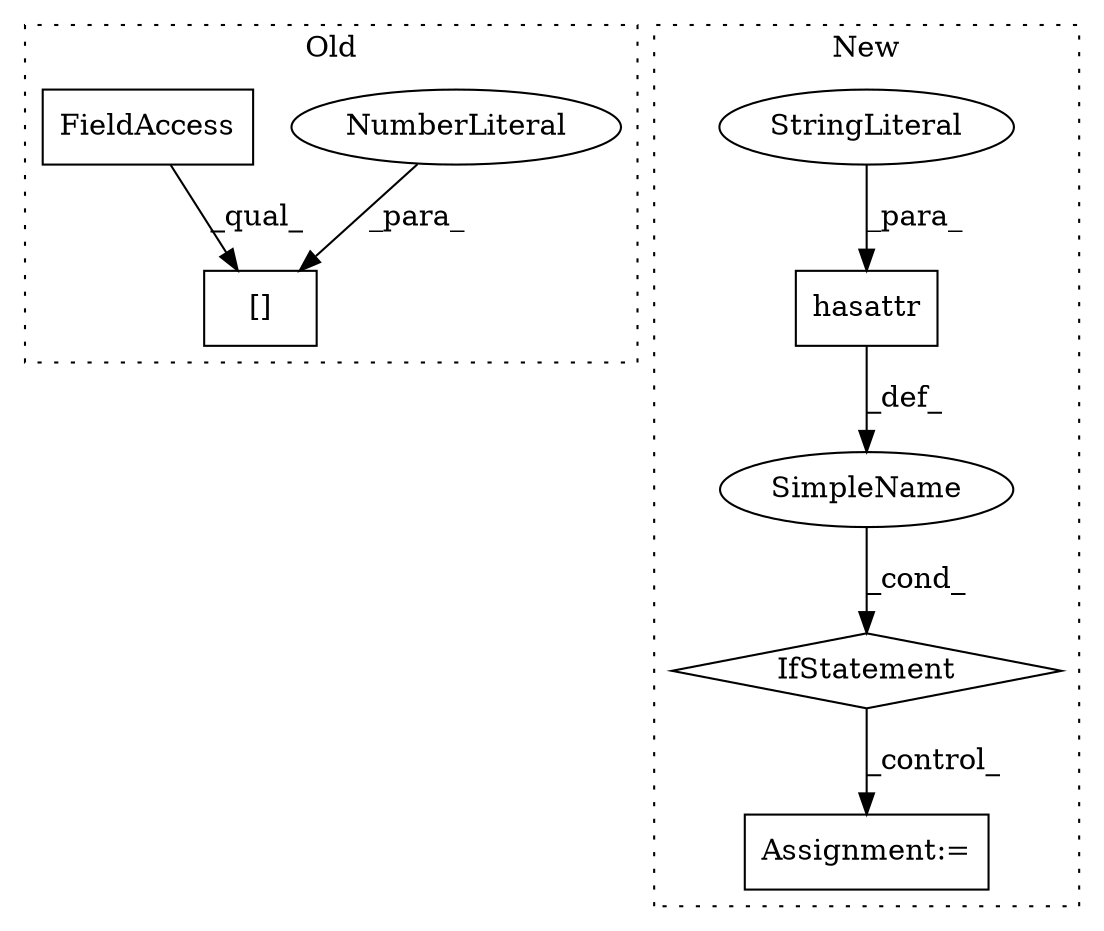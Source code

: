digraph G {
subgraph cluster0 {
1 [label="[]" a="2" s="42067,42082" l="14,1" shape="box"];
5 [label="NumberLiteral" a="34" s="42081" l="1" shape="ellipse"];
8 [label="FieldAccess" a="22" s="42067" l="13" shape="box"];
label = "Old";
style="dotted";
}
subgraph cluster1 {
2 [label="hasattr" a="32" s="29495,29521" l="8,1" shape="box"];
3 [label="IfStatement" a="25" s="29491,29522" l="4,2" shape="diamond"];
4 [label="StringLiteral" a="45" s="29512" l="9" shape="ellipse"];
6 [label="SimpleName" a="42" s="" l="" shape="ellipse"];
7 [label="Assignment:=" a="7" s="29796" l="8" shape="box"];
label = "New";
style="dotted";
}
2 -> 6 [label="_def_"];
3 -> 7 [label="_control_"];
4 -> 2 [label="_para_"];
5 -> 1 [label="_para_"];
6 -> 3 [label="_cond_"];
8 -> 1 [label="_qual_"];
}